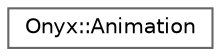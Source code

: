 digraph "Graphical Class Hierarchy"
{
 // LATEX_PDF_SIZE
  bgcolor="transparent";
  edge [fontname=Helvetica,fontsize=10,labelfontname=Helvetica,labelfontsize=10];
  node [fontname=Helvetica,fontsize=10,shape=box,height=0.2,width=0.4];
  rankdir="LR";
  Node0 [id="Node000000",label="Onyx::Animation",height=0.2,width=0.4,color="grey40", fillcolor="white", style="filled",URL="$structOnyx_1_1Animation.html",tooltip="Represents an animation for the OnyxAnimator class."];
}
